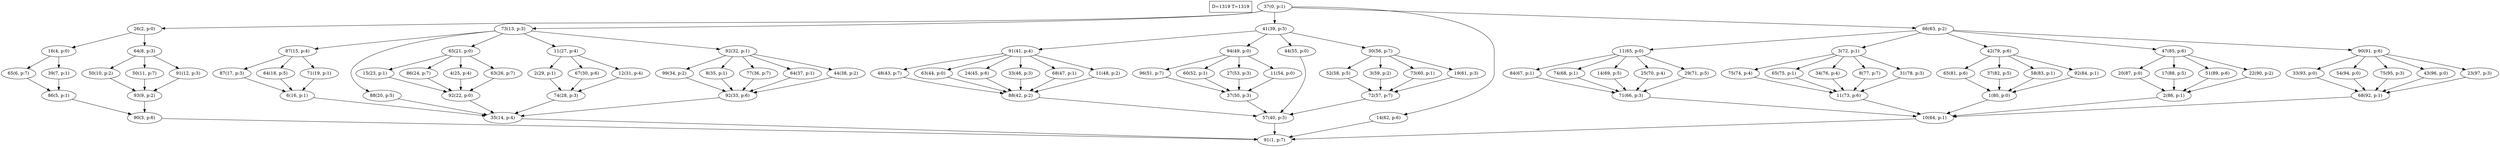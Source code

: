 digraph Task {
i [shape=box, label="D=1319 T=1319"]; 
0 [label="37(0, p:1)"];
1 [label="91(1, p:7)"];
2 [label="26(2, p:0)"];
3 [label="90(3, p:6)"];
4 [label="16(4, p:0)"];
5 [label="86(5, p:1)"];
6 [label="65(6, p:7)"];
7 [label="39(7, p:1)"];
8 [label="64(8, p:3)"];
9 [label="93(9, p:2)"];
10 [label="50(10, p:2)"];
11 [label="50(11, p:7)"];
12 [label="91(12, p:3)"];
13 [label="73(13, p:3)"];
14 [label="35(14, p:4)"];
15 [label="87(15, p:4)"];
16 [label="6(16, p:1)"];
17 [label="87(17, p:3)"];
18 [label="64(18, p:5)"];
19 [label="71(19, p:1)"];
20 [label="88(20, p:5)"];
21 [label="65(21, p:0)"];
22 [label="92(22, p:0)"];
23 [label="15(23, p:1)"];
24 [label="86(24, p:7)"];
25 [label="4(25, p:4)"];
26 [label="63(26, p:7)"];
27 [label="11(27, p:4)"];
28 [label="74(28, p:3)"];
29 [label="2(29, p:1)"];
30 [label="67(30, p:6)"];
31 [label="12(31, p:4)"];
32 [label="92(32, p:1)"];
33 [label="92(33, p:6)"];
34 [label="99(34, p:2)"];
35 [label="8(35, p:1)"];
36 [label="77(36, p:7)"];
37 [label="64(37, p:1)"];
38 [label="44(38, p:2)"];
39 [label="41(39, p:3)"];
40 [label="57(40, p:3)"];
41 [label="91(41, p:4)"];
42 [label="88(42, p:2)"];
43 [label="48(43, p:7)"];
44 [label="63(44, p:0)"];
45 [label="24(45, p:6)"];
46 [label="33(46, p:3)"];
47 [label="68(47, p:1)"];
48 [label="11(48, p:2)"];
49 [label="94(49, p:0)"];
50 [label="37(50, p:3)"];
51 [label="96(51, p:7)"];
52 [label="60(52, p:1)"];
53 [label="27(53, p:3)"];
54 [label="11(54, p:0)"];
55 [label="44(55, p:0)"];
56 [label="30(56, p:7)"];
57 [label="72(57, p:7)"];
58 [label="52(58, p:5)"];
59 [label="3(59, p:2)"];
60 [label="73(60, p:1)"];
61 [label="19(61, p:3)"];
62 [label="14(62, p:6)"];
63 [label="66(63, p:2)"];
64 [label="10(64, p:1)"];
65 [label="11(65, p:0)"];
66 [label="71(66, p:3)"];
67 [label="84(67, p:1)"];
68 [label="74(68, p:1)"];
69 [label="14(69, p:5)"];
70 [label="25(70, p:4)"];
71 [label="29(71, p:5)"];
72 [label="3(72, p:1)"];
73 [label="11(73, p:6)"];
74 [label="75(74, p:4)"];
75 [label="65(75, p:1)"];
76 [label="34(76, p:4)"];
77 [label="8(77, p:7)"];
78 [label="31(78, p:3)"];
79 [label="42(79, p:6)"];
80 [label="1(80, p:0)"];
81 [label="65(81, p:6)"];
82 [label="37(82, p:5)"];
83 [label="58(83, p:1)"];
84 [label="92(84, p:1)"];
85 [label="47(85, p:6)"];
86 [label="2(86, p:1)"];
87 [label="20(87, p:0)"];
88 [label="17(88, p:5)"];
89 [label="51(89, p:6)"];
90 [label="22(90, p:2)"];
91 [label="90(91, p:6)"];
92 [label="68(92, p:1)"];
93 [label="33(93, p:0)"];
94 [label="54(94, p:0)"];
95 [label="75(95, p:3)"];
96 [label="43(96, p:0)"];
97 [label="23(97, p:3)"];
0 -> 2;
0 -> 13;
0 -> 39;
0 -> 62;
0 -> 63;
2 -> 4;
2 -> 8;
3 -> 1;
4 -> 6;
4 -> 7;
5 -> 3;
6 -> 5;
7 -> 5;
8 -> 10;
8 -> 11;
8 -> 12;
9 -> 3;
10 -> 9;
11 -> 9;
12 -> 9;
13 -> 15;
13 -> 20;
13 -> 21;
13 -> 27;
13 -> 32;
14 -> 1;
15 -> 17;
15 -> 18;
15 -> 19;
16 -> 14;
17 -> 16;
18 -> 16;
19 -> 16;
20 -> 14;
21 -> 23;
21 -> 24;
21 -> 25;
21 -> 26;
22 -> 14;
23 -> 22;
24 -> 22;
25 -> 22;
26 -> 22;
27 -> 29;
27 -> 30;
27 -> 31;
28 -> 14;
29 -> 28;
30 -> 28;
31 -> 28;
32 -> 34;
32 -> 35;
32 -> 36;
32 -> 37;
32 -> 38;
33 -> 14;
34 -> 33;
35 -> 33;
36 -> 33;
37 -> 33;
38 -> 33;
39 -> 41;
39 -> 49;
39 -> 55;
39 -> 56;
40 -> 1;
41 -> 43;
41 -> 44;
41 -> 45;
41 -> 46;
41 -> 47;
41 -> 48;
42 -> 40;
43 -> 42;
44 -> 42;
45 -> 42;
46 -> 42;
47 -> 42;
48 -> 42;
49 -> 51;
49 -> 52;
49 -> 53;
49 -> 54;
50 -> 40;
51 -> 50;
52 -> 50;
53 -> 50;
54 -> 50;
55 -> 40;
56 -> 58;
56 -> 59;
56 -> 60;
56 -> 61;
57 -> 40;
58 -> 57;
59 -> 57;
60 -> 57;
61 -> 57;
62 -> 1;
63 -> 65;
63 -> 72;
63 -> 79;
63 -> 85;
63 -> 91;
64 -> 1;
65 -> 67;
65 -> 68;
65 -> 69;
65 -> 70;
65 -> 71;
66 -> 64;
67 -> 66;
68 -> 66;
69 -> 66;
70 -> 66;
71 -> 66;
72 -> 74;
72 -> 75;
72 -> 76;
72 -> 77;
72 -> 78;
73 -> 64;
74 -> 73;
75 -> 73;
76 -> 73;
77 -> 73;
78 -> 73;
79 -> 81;
79 -> 82;
79 -> 83;
79 -> 84;
80 -> 64;
81 -> 80;
82 -> 80;
83 -> 80;
84 -> 80;
85 -> 87;
85 -> 88;
85 -> 89;
85 -> 90;
86 -> 64;
87 -> 86;
88 -> 86;
89 -> 86;
90 -> 86;
91 -> 93;
91 -> 94;
91 -> 95;
91 -> 96;
91 -> 97;
92 -> 64;
93 -> 92;
94 -> 92;
95 -> 92;
96 -> 92;
97 -> 92;
}